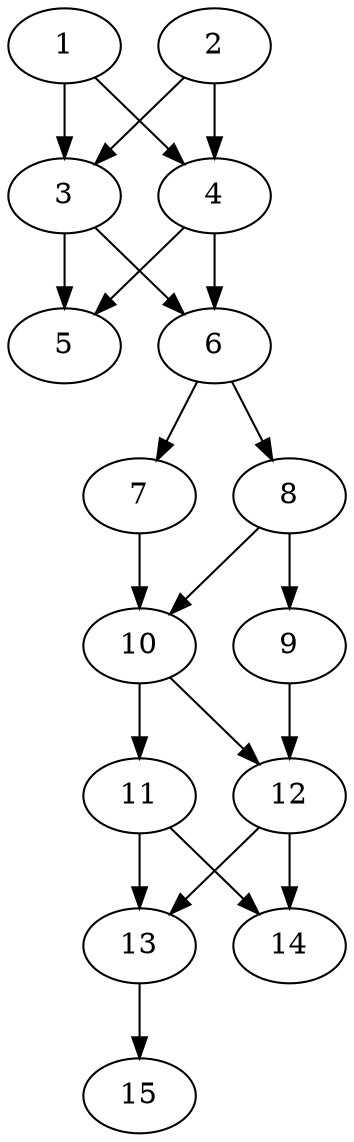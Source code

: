 // DAG automatically generated by daggen at Thu Oct  3 13:59:27 2019
// ./daggen --dot -n 15 --ccr 0.3 --fat 0.3 --regular 0.7 --density 0.9 --mindata 5242880 --maxdata 52428800 
digraph G {
  1 [size="103188480", alpha="0.00", expect_size="30956544"] 
  1 -> 3 [size ="30956544"]
  1 -> 4 [size ="30956544"]
  2 [size="171185493", alpha="0.05", expect_size="51355648"] 
  2 -> 3 [size ="51355648"]
  2 -> 4 [size ="51355648"]
  3 [size="23237973", alpha="0.00", expect_size="6971392"] 
  3 -> 5 [size ="6971392"]
  3 -> 6 [size ="6971392"]
  4 [size="162334720", alpha="0.15", expect_size="48700416"] 
  4 -> 5 [size ="48700416"]
  4 -> 6 [size ="48700416"]
  5 [size="37242880", alpha="0.20", expect_size="11172864"] 
  6 [size="128914773", alpha="0.09", expect_size="38674432"] 
  6 -> 7 [size ="38674432"]
  6 -> 8 [size ="38674432"]
  7 [size="113315840", alpha="0.17", expect_size="33994752"] 
  7 -> 10 [size ="33994752"]
  8 [size="152671573", alpha="0.10", expect_size="45801472"] 
  8 -> 9 [size ="45801472"]
  8 -> 10 [size ="45801472"]
  9 [size="74960213", alpha="0.09", expect_size="22488064"] 
  9 -> 12 [size ="22488064"]
  10 [size="23278933", alpha="0.01", expect_size="6983680"] 
  10 -> 11 [size ="6983680"]
  10 -> 12 [size ="6983680"]
  11 [size="105297920", alpha="0.08", expect_size="31589376"] 
  11 -> 13 [size ="31589376"]
  11 -> 14 [size ="31589376"]
  12 [size="109069653", alpha="0.06", expect_size="32720896"] 
  12 -> 13 [size ="32720896"]
  12 -> 14 [size ="32720896"]
  13 [size="145698133", alpha="0.08", expect_size="43709440"] 
  13 -> 15 [size ="43709440"]
  14 [size="148381013", alpha="0.11", expect_size="44514304"] 
  15 [size="112377173", alpha="0.15", expect_size="33713152"] 
}
